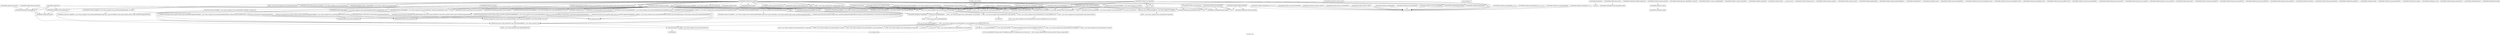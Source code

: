 digraph "Call graph: pair.ll" {
	label="Call graph: pair.ll";

	Node0x55cd1f468b50 [shape=record,label="{_ZN9LAMMPS_NS5Error3oneIJRNSt7__cxx1112basic_stringIcSt11char_traitsIcESaIcEEERPcEEEvRKS7_iSC_DpOT_}"];
	Node0x55cd1f468b50 -> Node0x55cd1f4ecd80;
	Node0x55cd1f468b50 -> Node0x55cd1f471340;
	Node0x55cd1f468b50 -> Node0x55cd1f488890;
	Node0x55cd1f5088f0 [shape=record,label="{__cxx_global_var_init}"];
	Node0x55cd1f5088f0 -> Node0x55cd1f4e8e50;
	Node0x55cd1f5088f0 -> Node0x55cd1f4123a0;
	Node0x55cd1f5088f0 -> Node0x55cd1f53c210;
	Node0x55cd1f5088f0 -> Node0x55cd1f519c00;
	Node0x55cd1f5088f0 -> Node0x55cd1f54eaa0;
	Node0x55cd1f4e8e50 [shape=record,label="{_ZNSaIcEC1Ev}"];
	Node0x55cd1f4123a0 [shape=record,label="{_ZNSt7__cxx1112basic_stringIcSt11char_traitsIcESaIcEEC2IS3_EEPKcRKS3_}"];
	Node0x55cd1f4123a0 -> Node0x55cd1f526080;
	Node0x55cd1f4123a0 -> Node0x55cd1f551f60;
	Node0x55cd1f4123a0 -> Node0x55cd1f4d1360;
	Node0x55cd1f4123a0 -> Node0x55cd1f4ca8d0;
	Node0x55cd1f4123a0 -> Node0x55cd1f55d570;
	Node0x55cd1f56a8c0 [shape=record,label="{__gxx_personality_v0}"];
	Node0x55cd1f519c00 [shape=record,label="{_ZNSaIcED1Ev}"];
	Node0x55cd1f53c210 [shape=record,label="{_ZNSt7__cxx1112basic_stringIcSt11char_traitsIcESaIcEED1Ev}"];
	Node0x55cd1f609a80 [shape=record,label="{__cxx_global_array_dtor}"];
	Node0x55cd1f609a80 -> Node0x55cd1f53c210;
	Node0x55cd1f54eaa0 [shape=record,label="{__cxa_atexit}"];
	Node0x55cd1f5e9110 [shape=record,label="{_ZN9LAMMPS_NS4PairC2EPNS_6LAMMPSE}"];
	Node0x55cd1f5e9110 -> Node0x55cd1f571540;
	Node0x55cd1f5e9110 -> Node0x55cd1f4390d0;
	Node0x55cd1f4131f0 [shape=record,label="{_ZN9LAMMPS_NS6Memory5sfreeEPv}"];
	Node0x55cd1f497b40 [shape=record,label="{__clang_call_terminate}"];
	Node0x55cd1f497b40 -> Node0x55cd1f429b00;
	Node0x55cd1f497b40 -> Node0x55cd1f407f70;
	Node0x55cd1f429b00 [shape=record,label="{__cxa_begin_catch}"];
	Node0x55cd1f407f70 [shape=record,label="{_ZSt9terminatev}"];
	Node0x55cd1f475cf0 [shape=record,label="{_ZN3fmt6v9_lmp6vprintEP8_IO_FILENS0_17basic_string_viewIcEENS0_17basic_format_argsINS0_20basic_format_contextINS0_8appenderEcEEEE}"];
	Node0x55cd1f571540 [shape=record,label="{_ZN9LAMMPS_NS8PointersC2EPNS_6LAMMPSE}"];
	Node0x55cd1f4390d0 [shape=record,label="{sqrt}"];
	Node0x55cd1f4a8580 [shape=record,label="{_ZN9LAMMPS_NS4PairD2Ev}"];
	Node0x55cd1f4a8580 -> Node0x55cd1f4131f0;
	Node0x55cd1f4a8580 -> Node0x55cd1f6c2260;
	Node0x55cd1f4a8580 -> Node0x55cd1f497b40;
	Node0x55cd1f4a8580 -> Node0x55cd1f54e870;
	Node0x55cd1f4a8580 -> Node0x55cd1f66b8e0;
	Node0x55cd1f4a8580 -> Node0x55cd1f6fe2a0;
	Node0x55cd1f4f5310 [shape=record,label="{strlen}"];
	Node0x55cd1f51e170 [shape=record,label="{_ZN9__gnu_cxx11char_traitsIcE2eqERKcS3_}"];
	Node0x55cd1f6c2260 [shape=record,label="{_ZdaPv}"];
	Node0x55cd1f66b8e0 [shape=record,label="{_ZN9LAMMPS_NS6Memory7destroyIdEEvRPT_}"];
	Node0x55cd1f66b8e0 -> Node0x55cd1f4131f0;
	Node0x55cd1f6fe2a0 [shape=record,label="{_ZN9LAMMPS_NS6Memory7destroyIdEEvRPPT_}"];
	Node0x55cd1f6fe2a0 -> Node0x55cd1f4131f0;
	Node0x55cd1f406d90 [shape=record,label="{_ZN9LAMMPS_NS4PairD0Ev}"];
	Node0x55cd1f406d90 -> Node0x55cd1f40bf60;
	Node0x55cd1f40bf60 [shape=record,label="{llvm.trap}"];
	Node0x55cd1f40a990 [shape=record,label="{_ZN9LAMMPS_NS4Pair13modify_paramsEiPPc}"];
	Node0x55cd1f40a990 -> Node0x55cd1f4e8e50;
	Node0x55cd1f40a990 -> Node0x55cd1f4123a0;
	Node0x55cd1f40a990 -> Node0x55cd1f519c00;
	Node0x55cd1f40a990 -> Node0x55cd1f53c210;
	Node0x55cd1f40a990 -> Node0x55cd1f407470;
	Node0x55cd1f40a990 -> Node0x55cd1f4a8070;
	Node0x55cd1f40a990 -> Node0x55cd1f480fe0;
	Node0x55cd1f40a990 -> Node0x55cd1f4bb4c0;
	Node0x55cd1f40a990 -> Node0x55cd1f5110f0;
	Node0x55cd1f40a990 -> Node0x55cd1f519c80;
	Node0x55cd1f40a990 -> Node0x55cd1f711770;
	Node0x55cd1f407470 [shape=record,label="{_ZN9LAMMPS_NS5utils16missing_cmd_argsERKNSt7__cxx1112basic_stringIcSt11char_traitsIcESaIcEEEiS8_PNS_5ErrorE}"];
	Node0x55cd1f4bb4c0 [shape=record,label="{strcmp}"];
	Node0x55cd1f4a8070 [shape=record,label="{_ZN9LAMMPS_NS5Error3allIJRPcEEEvRKNSt7__cxx1112basic_stringIcSt11char_traitsIcESaIcEEEiSB_DpOT_}"];
	Node0x55cd1f4a8070 -> Node0x55cd1f4ecd80;
	Node0x55cd1f4a8070 -> Node0x55cd1f4c3c80;
	Node0x55cd1f4a8070 -> Node0x55cd1f6c7060;
	Node0x55cd1f480fe0 [shape=record,label="{_ZN9LAMMPS_NS5utils7logicalEPKciS2_bPNS_6LAMMPSE}"];
	Node0x55cd1f711770 [shape=record,label="{_ZN9LAMMPS_NS5utils8inumericEPKciS2_bPNS_6LAMMPSE}"];
	Node0x55cd1f519c80 [shape=record,label="{_ZN9LAMMPS_NS5Error3allERKNSt7__cxx1112basic_stringIcSt11char_traitsIcESaIcEEEiS8_}"];
	Node0x55cd1f5110f0 [shape=record,label="{_ZN9LAMMPS_NS5utils7numericEPKciS2_bPNS_6LAMMPSE}"];
	Node0x55cd1f413ac0 [shape=record,label="{_ZN9LAMMPS_NS4Pair4initEv}"];
	Node0x55cd1f413ac0 -> Node0x55cd1f4e8e50;
	Node0x55cd1f413ac0 -> Node0x55cd1f4123a0;
	Node0x55cd1f413ac0 -> Node0x55cd1f519c00;
	Node0x55cd1f413ac0 -> Node0x55cd1f53c210;
	Node0x55cd1f413ac0 -> Node0x55cd1f519c80;
	Node0x55cd1f413ac0 -> Node0x55cd1f40aa10;
	Node0x55cd1f413ac0 -> Node0x55cd1f40aaa0;
	Node0x55cd1f413ac0 -> Node0x55cd1f408310;
	Node0x55cd1f413ac0 -> Node0x55cd1f40a640;
	Node0x55cd1f40a640 [shape=record,label="{_ZN9LAMMPS_NS5Error7warningERKNSt7__cxx1112basic_stringIcSt11char_traitsIcESaIcEEEiS8_}"];
	Node0x55cd1f408310 [shape=record,label="{_ZN9LAMMPS_NS5utils8strmatchERKNSt7__cxx1112basic_stringIcSt11char_traitsIcESaIcEEES8_}"];
	Node0x55cd1f40aaa0 [shape=record,label="{_ZN9LAMMPS_NS5utils7logmesgIJRiRKiRA11_KcRKNSt7__cxx1112basic_stringIcSt11char_traitsIcESaIcEEEEEEvPNS_6LAMMPSESF_DpOT_}"];
	Node0x55cd1f40aaa0 -> Node0x55cd1f4ecd80;
	Node0x55cd1f40aaa0 -> Node0x55cd1f4059d0;
	Node0x55cd1f40aaa0 -> Node0x55cd1f405a80;
	Node0x55cd1f40aa10 [shape=record,label="{_ZN9LAMMPS_NS5utils7logmesgIJRiRKiRKNSt7__cxx1112basic_stringIcSt11char_traitsIcESaIcEEEEEEvPNS_6LAMMPSESC_DpOT_}"];
	Node0x55cd1f40aa10 -> Node0x55cd1f4ecd80;
	Node0x55cd1f40aa10 -> Node0x55cd1f40c1d0;
	Node0x55cd1f40aa10 -> Node0x55cd1f405a80;
	Node0x55cd1f4de080 [shape=record,label="{_ZN9LAMMPS_NS4Pair6reinitEv}"];
	Node0x55cd1f4de080 -> Node0x55cd1f4e8e50;
	Node0x55cd1f4de080 -> Node0x55cd1f4123a0;
	Node0x55cd1f4de080 -> Node0x55cd1f519c00;
	Node0x55cd1f4de080 -> Node0x55cd1f519c80;
	Node0x55cd1f4de080 -> Node0x55cd1f53c210;
	Node0x55cd1f4c55c0 [shape=record,label="{_ZN9LAMMPS_NS4Pair10init_styleEv}"];
	Node0x55cd1f4c55c0 -> Node0x55cd1f43ef20;
	Node0x55cd1f43ef20 [shape=record,label="{_ZN9LAMMPS_NS8Neighbor11add_requestEPNS_4PairEi}"];
	Node0x55cd1f41fc50 [shape=record,label="{_ZN9LAMMPS_NS4Pair9init_listEiPNS_9NeighListE}"];
	Node0x55cd1f70f490 [shape=record,label="{_ZN9LAMMPS_NS4Pair11init_tablesEdPd}"];
	Node0x55cd1f70f490 -> Node0x55cd1f4e8e50;
	Node0x55cd1f70f490 -> Node0x55cd1f4123a0;
	Node0x55cd1f70f490 -> Node0x55cd1f424ec0;
	Node0x55cd1f70f490 -> Node0x55cd1f428e30;
	Node0x55cd1f70f490 -> Node0x55cd1f519c80;
	Node0x55cd1f70f490 -> Node0x55cd1f53c210;
	Node0x55cd1f70f490 -> Node0x55cd1f519c00;
	Node0x55cd1f70f490 -> Node0x55cd1f428280;
	Node0x55cd1f70f490 -> Node0x55cd1f427ac0;
	Node0x55cd1f70f490 -> Node0x55cd1f722be0;
	Node0x55cd1f70f490 -> Node0x55cd1f722c60;
	Node0x55cd1f70f490 -> Node0x55cd1f424bc0;
	Node0x55cd1f70f490 -> Node0x55cd1f4232a0;
	Node0x55cd1f729b60 [shape=record,label="{llvm.umul.with.overflow.i64}"];
	Node0x55cd1f729be0 [shape=record,label="{_Znam}"];
	Node0x55cd1f729c60 [shape=record,label="{_ZSteqIcSt11char_traitsIcESaIcEEbRKNSt7__cxx1112basic_stringIT_T0_T1_EEPKS5_}"];
	Node0x55cd1f729c60 -> Node0x55cd1f4480c0;
	Node0x55cd1f4472e0 [shape=record,label="{_ZN9LAMMPS_NS5utils6strdupERKNSt7__cxx1112basic_stringIcSt11char_traitsIcESaIcEEE}"];
	Node0x55cd1f44c480 [shape=record,label="{_ZN9LAMMPS_NS4Pair8ev_setupEiii}"];
	Node0x55cd1f44c480 -> Node0x55cd1f66b8e0;
	Node0x55cd1f44c480 -> Node0x55cd1f722c60;
	Node0x55cd1f44c480 -> Node0x55cd1f6fe2a0;
	Node0x55cd1f44c480 -> Node0x55cd1f44ece0;
	Node0x55cd1f722be0 [shape=record,label="{_ZN9LAMMPS_NS4Pair11init_bitmapEddiRiS1_S1_S1_}"];
	Node0x55cd1f722be0 -> Node0x55cd1f4e8e50;
	Node0x55cd1f722be0 -> Node0x55cd1f4123a0;
	Node0x55cd1f722be0 -> Node0x55cd1f519c00;
	Node0x55cd1f722be0 -> Node0x55cd1f53c210;
	Node0x55cd1f722be0 -> Node0x55cd1f519c80;
	Node0x55cd1f722be0 -> Node0x55cd1f429d10;
	Node0x55cd1f722be0 -> Node0x55cd1f428fe0;
	Node0x55cd1f722be0 -> Node0x55cd1f40a640;
	Node0x55cd1f722c60 [shape=record,label="{_ZN9LAMMPS_NS6Memory6createIdEEPT_RS3_iPKc}"];
	Node0x55cd1f722c60 -> Node0x55cd1f42a300;
	Node0x55cd1f4232a0 [shape=record,label="{sqrtf}"];
	Node0x55cd1f424bc0 [shape=record,label="{_ZNK9LAMMPS_NS6KSpace5gammaERKd}"];
	Node0x55cd1f424bc0 -> Node0x55cd1f424ec0;
	Node0x55cd1f424ec0 [shape=record,label="{llvm.fmuladd.f64}"];
	Node0x55cd1f427ac0 [shape=record,label="{_ZNK9LAMMPS_NS6KSpace6dgammaERKd}"];
	Node0x55cd1f427ac0 -> Node0x55cd1f424ec0;
	Node0x55cd1f428280 [shape=record,label="{exp}"];
	Node0x55cd1f428e30 [shape=record,label="{erfc}"];
	Node0x55cd1f42cae0 [shape=record,label="{_ZN9LAMMPS_NS4Pair16init_tables_dispEd}"];
	Node0x55cd1f42cae0 -> Node0x55cd1f722be0;
	Node0x55cd1f42cae0 -> Node0x55cd1f722c60;
	Node0x55cd1f42cae0 -> Node0x55cd1f424ec0;
	Node0x55cd1f42cae0 -> Node0x55cd1f428280;
	Node0x55cd1f438640 [shape=record,label="{_ZN9LAMMPS_NS4Pair11free_tablesEv}"];
	Node0x55cd1f438640 -> Node0x55cd1f66b8e0;
	Node0x55cd1f4391a0 [shape=record,label="{_ZN9LAMMPS_NS4Pair16free_disp_tablesEv}"];
	Node0x55cd1f4391a0 -> Node0x55cd1f66b8e0;
	Node0x55cd1f4a2660 [shape=record,label="{_ZN9LAMMPS_NS4Pair10mix_energyEdddd}"];
	Node0x55cd1f4a2660 -> Node0x55cd1f4390d0;
	Node0x55cd1f4a2660 -> Node0x55cd1f428fe0;
	Node0x55cd1f428fe0 [shape=record,label="{_ZN9LAMMPS_NS11MathSpecialL6powintERKdi}"];
	Node0x55cd1f441420 [shape=record,label="{_ZN9LAMMPS_NS4Pair12mix_distanceEdd}"];
	Node0x55cd1f441420 -> Node0x55cd1f4390d0;
	Node0x55cd1f441420 -> Node0x55cd1f428fe0;
	Node0x55cd1f441420 -> Node0x55cd1f429d10;
	Node0x55cd1f429d10 [shape=record,label="{pow}"];
	Node0x55cd1f442540 [shape=record,label="{_ZN9LAMMPS_NS4Pair13compute_dummyEii}"];
	Node0x55cd1f442540 -> Node0x55cd1f442d70;
	Node0x55cd1f442d70 [shape=record,label="{_ZN9LAMMPS_NS4Pair7ev_initEiii}"];
	Node0x55cd1f442d70 -> Node0x55cd1f445640;
	Node0x55cd1f446b50 [shape=record,label="{_ZN9LAMMPS_NS4Pair12read_restartEP8_IO_FILE}"];
	Node0x55cd1f446b50 -> Node0x55cd1f4e8e50;
	Node0x55cd1f446b50 -> Node0x55cd1f4123a0;
	Node0x55cd1f446b50 -> Node0x55cd1f519c00;
	Node0x55cd1f446b50 -> Node0x55cd1f53c210;
	Node0x55cd1f446b50 -> Node0x55cd1f40a640;
	Node0x55cd1f726840 [shape=record,label="{_ZN9LAMMPS_NS4Pair13write_restartEP8_IO_FILE}"];
	Node0x55cd1f726840 -> Node0x55cd1f4e8e50;
	Node0x55cd1f726840 -> Node0x55cd1f4123a0;
	Node0x55cd1f726840 -> Node0x55cd1f519c00;
	Node0x55cd1f726840 -> Node0x55cd1f53c210;
	Node0x55cd1f726840 -> Node0x55cd1f40a640;
	Node0x55cd1f729410 [shape=record,label="{_ZN9LAMMPS_NS4Pair18add_tally_callbackEPNS_7ComputeE}"];
	Node0x55cd1f729410 -> Node0x55cd1f4e8e50;
	Node0x55cd1f729410 -> Node0x55cd1f4123a0;
	Node0x55cd1f729410 -> Node0x55cd1f729720;
	Node0x55cd1f729410 -> Node0x55cd1f519c00;
	Node0x55cd1f729410 -> Node0x55cd1f519c80;
	Node0x55cd1f729410 -> Node0x55cd1f53c210;
	Node0x55cd1f729720 [shape=record,label="{_ZN9LAMMPS_NS6Memory8sreallocEPvlPKc}"];
	Node0x55cd1f7297a0 [shape=record,label="{_ZN9LAMMPS_NS4Pair18del_tally_callbackEPNS_7ComputeE}"];
	Node0x55cd1f729820 [shape=record,label="{_ZN9LAMMPS_NS4Pair16map_element2typeEiPPcb}"];
	Node0x55cd1f729820 -> Node0x55cd1f4e8e50;
	Node0x55cd1f729820 -> Node0x55cd1f4123a0;
	Node0x55cd1f729820 -> Node0x55cd1f519c00;
	Node0x55cd1f729820 -> Node0x55cd1f53c210;
	Node0x55cd1f729820 -> Node0x55cd1f519c80;
	Node0x55cd1f729820 -> Node0x55cd1f4472e0;
	Node0x55cd1f729820 -> Node0x55cd1f729c60;
	Node0x55cd1f729820 -> Node0x55cd1f729be0;
	Node0x55cd1f729820 -> Node0x55cd1f729b60;
	Node0x55cd1f729820 -> Node0x55cd1f6c2260;
	Node0x55cd1f44ece0 [shape=record,label="{_ZN9LAMMPS_NS6Memory6createIdEEPPT_RS4_iiPKc}"];
	Node0x55cd1f44ece0 -> Node0x55cd1f42a300;
	Node0x55cd1f445640 [shape=record,label="{_ZN9LAMMPS_NS4Pair8ev_unsetEv}"];
	Node0x55cd1f44fcf0 [shape=record,label="{_ZN9LAMMPS_NS4Pair8ev_tallyEiiiidddddd}"];
	Node0x55cd1f44fcf0 -> Node0x55cd1f424ec0;
	Node0x55cd1f451ff0 [shape=record,label="{_ZN9LAMMPS_NS4Pair13ev_tally_fullEidddddd}"];
	Node0x55cd1f451ff0 -> Node0x55cd1f424ec0;
	Node0x55cd1f453380 [shape=record,label="{_ZN9LAMMPS_NS4Pair12ev_tally_xyzEiiiidddddddd}"];
	Node0x55cd1f453380 -> Node0x55cd1f424ec0;
	Node0x55cd1f4541c0 [shape=record,label="{_ZN9LAMMPS_NS4Pair17ev_tally_xyz_fullEidddddddd}"];
	Node0x55cd1f4555f0 [shape=record,label="{_ZN9LAMMPS_NS4Pair9ev_tally3EiiiddPdS1_S1_S1_}"];
	Node0x55cd1f4555f0 -> Node0x55cd1f424ec0;
	Node0x55cd1f456120 [shape=record,label="{_ZN9LAMMPS_NS4Pair9ev_tally4EiiiidPdS1_S1_S1_S1_S1_}"];
	Node0x55cd1f456120 -> Node0x55cd1f424ec0;
	Node0x55cd1f457790 [shape=record,label="{_ZN9LAMMPS_NS4Pair14ev_tally_tip4pEiPiPddd}"];
	Node0x55cd1f457790 -> Node0x55cd1f424ec0;
	Node0x55cd1f459040 [shape=record,label="{_ZN9LAMMPS_NS4Pair15v_tally2_newtonEiPdS1_}"];
	Node0x55cd1f45a510 [shape=record,label="{_ZN9LAMMPS_NS4Pair8v_tally2EiidPd}"];
	Node0x55cd1f45b300 [shape=record,label="{_ZN9LAMMPS_NS4Pair8v_tally3EiiiPdS1_S1_S1_}"];
	Node0x55cd1f45b300 -> Node0x55cd1f424ec0;
	Node0x55cd1f45e0c0 [shape=record,label="{_ZN9LAMMPS_NS4Pair8v_tally4EiiiiPdS1_S1_S1_S1_S1_}"];
	Node0x55cd1f45e0c0 -> Node0x55cd1f424ec0;
	Node0x55cd1f45fc10 [shape=record,label="{_ZN9LAMMPS_NS4Pair14v_tally_tensorEiiiidddddd}"];
	Node0x55cd1f45fc10 -> Node0x55cd1f424ec0;
	Node0x55cd1f461200 [shape=record,label="{_ZN9LAMMPS_NS4Pair20virial_fdotr_computeEv}"];
	Node0x55cd1f461200 -> Node0x55cd1f424ec0;
	Node0x55cd1f461f90 [shape=record,label="{_ZN9LAMMPS_NS4Pair10write_fileEiPPc}"];
	Node0x55cd1f461f90 -> Node0x55cd1f4e8e50;
	Node0x55cd1f461f90 -> Node0x55cd1f4123a0;
	Node0x55cd1f461f90 -> Node0x55cd1f482e20;
	Node0x55cd1f461f90 -> Node0x55cd1f519c80;
	Node0x55cd1f461f90 -> Node0x55cd1f53c210;
	Node0x55cd1f461f90 -> Node0x55cd1f519c00;
	Node0x55cd1f461f90 -> Node0x55cd1f47ed70;
	Node0x55cd1f461f90 -> Node0x55cd1f4390d0;
	Node0x55cd1f461f90 -> Node0x55cd1f424ec0;
	Node0x55cd1f461f90 -> Node0x55cd1f722be0;
	Node0x55cd1f461f90 -> Node0x55cd1f5110f0;
	Node0x55cd1f461f90 -> Node0x55cd1f40a640;
	Node0x55cd1f461f90 -> Node0x55cd1f4823b0;
	Node0x55cd1f461f90 -> Node0x55cd1f47f660;
	Node0x55cd1f461f90 -> Node0x55cd1f47ac00;
	Node0x55cd1f461f90 -> Node0x55cd1f476880;
	Node0x55cd1f461f90 -> Node0x55cd1f475cf0;
	Node0x55cd1f461f90 -> Node0x55cd1f711770;
	Node0x55cd1f461f90 -> Node0x55cd1f4739a0;
	Node0x55cd1f461f90 -> Node0x55cd1f471340;
	Node0x55cd1f461f90 -> Node0x55cd1f46f3b0;
	Node0x55cd1f461f90 -> Node0x55cd1f4d1360;
	Node0x55cd1f461f90 -> Node0x55cd1f46e010;
	Node0x55cd1f461f90 -> Node0x55cd1f46cc90;
	Node0x55cd1f461f90 -> Node0x55cd1f470980;
	Node0x55cd1f461f90 -> Node0x55cd1f46ad40;
	Node0x55cd1f461f90 -> Node0x55cd1f469f50;
	Node0x55cd1f461f90 -> Node0x55cd1f468b50;
	Node0x55cd1f461f90 -> Node0x55cd1f467230;
	Node0x55cd1f461f90 -> Node0x55cd1f4bb4c0;
	Node0x55cd1f461f90 -> Node0x55cd1f465ca0;
	Node0x55cd1f461f90 -> Node0x55cd1f464e20;
	Node0x55cd1f461f90 -> Node0x55cd1f463ee0;
	Node0x55cd1f463ee0 [shape=record,label="{_ZN9LAMMPS_NS8platform16file_is_readableERKNSt7__cxx1112basic_stringIcSt11char_traitsIcESaIcEEE}"];
	Node0x55cd1f464e20 [shape=record,label="{_ZN9LAMMPS_NS5utils19get_potential_unitsERKNSt7__cxx1112basic_stringIcSt11char_traitsIcESaIcEEES8_}"];
	Node0x55cd1f465ca0 [shape=record,label="{_ZNKSt7__cxx1112basic_stringIcSt11char_traitsIcESaIcEE5emptyEv}"];
	Node0x55cd1f467230 [shape=record,label="{_ZStneIcSt11char_traitsIcESaIcEEbRKNSt7__cxx1112basic_stringIT_T0_T1_EEPKS5_}"];
	Node0x55cd1f467230 -> Node0x55cd1f729c60;
	Node0x55cd1f469f50 [shape=record,label="{_ZN9LAMMPS_NS5utils18get_potential_dateERKNSt7__cxx1112basic_stringIcSt11char_traitsIcESaIcEEES8_}"];
	Node0x55cd1f46ad40 [shape=record,label="{_ZN9LAMMPS_NS5utils7logmesgIJRNSt7__cxx1112basic_stringIcSt11char_traitsIcESaIcEEES8_EEEvPNS_6LAMMPSERKS7_DpOT_}"];
	Node0x55cd1f46ad40 -> Node0x55cd1f4ecd80;
	Node0x55cd1f46ad40 -> Node0x55cd1f489ae0;
	Node0x55cd1f46ad40 -> Node0x55cd1f405a80;
	Node0x55cd1f46e010 [shape=record,label="{fopen}"];
	Node0x55cd1f46cc90 [shape=record,label="{_ZNKSt7__cxx1112basic_stringIcSt11char_traitsIcESaIcEE5c_strEv}"];
	Node0x55cd1f470980 [shape=record,label="{_ZN9LAMMPS_NS5utils7logmesgIJRNSt7__cxx1112basic_stringIcSt11char_traitsIcESaIcEEES7_EEEvPNS_6LAMMPSERKS7_DpOT_}"];
	Node0x55cd1f470980 -> Node0x55cd1f4ecd80;
	Node0x55cd1f470980 -> Node0x55cd1f489ae0;
	Node0x55cd1f470980 -> Node0x55cd1f405a80;
	Node0x55cd1f46f3b0 [shape=record,label="{_ZN9LAMMPS_NS5utils12current_dateB5cxx11Ev}"];
	Node0x55cd1f47ac00 [shape=record,label="{_ZN9LAMMPS_NS5Error3oneIJRNSt7__cxx1112basic_stringIcSt11char_traitsIcESaIcEEES7_EEEvRKS7_iSA_DpOT_}"];
	Node0x55cd1f47ac00 -> Node0x55cd1f4ecd80;
	Node0x55cd1f47ac00 -> Node0x55cd1f489ae0;
	Node0x55cd1f47ac00 -> Node0x55cd1f488890;
	Node0x55cd1f476880 [shape=record,label="{_ZN9LAMMPS_NS5utils11getsyserrorB5cxx11Ev}"];
	Node0x55cd1f47ed70 [shape=record,label="{fprintf}"];
	Node0x55cd1f47f660 [shape=record,label="{_ZN9LAMMPS_NS5Force4initEv}"];
	Node0x55cd1f4823b0 [shape=record,label="{_ZN9LAMMPS_NS5Force10pair_matchERKNSt7__cxx1112basic_stringIcSt11char_traitsIcESaIcEEEii}"];
	Node0x55cd1f482e20 [shape=record,label="{fclose}"];
	Node0x55cd1f4931d0 [shape=record,label="{_ZN9LAMMPS_NS4Pair15hessian_twobodyEddPdS1_}"];
	Node0x55cd1f4931d0 -> Node0x55cd1f424ec0;
	Node0x55cd1f4b94c0 [shape=record,label="{_ZN9LAMMPS_NS4Pair12memory_usageEv}"];
	Node0x55cd1f4b94c0 -> Node0x55cd1f424ec0;
	Node0x55cd1f49b200 [shape=record,label="{_ZN9LAMMPS_NS4Pair5setupEv}"];
	Node0x55cd1f49c3d0 [shape=record,label="{__cxa_pure_virtual}"];
	Node0x55cd1f49d1f0 [shape=record,label="{_ZN9LAMMPS_NS4Pair13compute_innerEv}"];
	Node0x55cd1f49f000 [shape=record,label="{_ZN9LAMMPS_NS4Pair14compute_middleEv}"];
	Node0x55cd1f49fe80 [shape=record,label="{_ZN9LAMMPS_NS4Pair13compute_outerEii}"];
	Node0x55cd1f4a5250 [shape=record,label="{_ZN9LAMMPS_NS4Pair6singleEiiiidddRd}"];
	Node0x55cd1f6f4cc0 [shape=record,label="{_ZN9LAMMPS_NS4Pair14single_hessianEiiiidPdddRdS1_}"];
	Node0x55cd1f4a9e30 [shape=record,label="{_ZN9LAMMPS_NS4Pair6finishEv}"];
	Node0x55cd1f4aae70 [shape=record,label="{_ZN9LAMMPS_NS4Pair8init_oneEii}"];
	Node0x55cd1f4a6960 [shape=record,label="{_ZN9LAMMPS_NS4Pair11born_matrixEiiiidddRdS1_}"];
	Node0x55cd1f4ab760 [shape=record,label="{_ZN9LAMMPS_NS4Pair22write_restart_settingsEP8_IO_FILE}"];
	Node0x55cd1f4ae360 [shape=record,label="{_ZN9LAMMPS_NS4Pair21read_restart_settingsEP8_IO_FILE}"];
	Node0x55cd1f4ae9d0 [shape=record,label="{_ZN9LAMMPS_NS4Pair10write_dataEP8_IO_FILE}"];
	Node0x55cd1f4afab0 [shape=record,label="{_ZN9LAMMPS_NS4Pair14write_data_allEP8_IO_FILE}"];
	Node0x55cd1f4b52c0 [shape=record,label="{_ZN9LAMMPS_NS4Pair17pack_forward_commEiPiPdiS1_}"];
	Node0x55cd1f4b6a30 [shape=record,label="{_ZN9LAMMPS_NS4Pair19unpack_forward_commEiiPd}"];
	Node0x55cd1f4b60a0 [shape=record,label="{_ZN9LAMMPS_NS4Pair17pack_reverse_commEiiPd}"];
	Node0x55cd1f4bc970 [shape=record,label="{_ZN9LAMMPS_NS4Pair19unpack_reverse_commEiPiPd}"];
	Node0x55cd1f474a60 [shape=record,label="{_ZN9LAMMPS_NS4Pair10reset_gridEv}"];
	Node0x55cd1f4c04e0 [shape=record,label="{_ZN9LAMMPS_NS4Pair17pack_forward_gridEiPviPi}"];
	Node0x55cd1f4c0850 [shape=record,label="{_ZN9LAMMPS_NS4Pair19unpack_forward_gridEiPviPi}"];
	Node0x55cd1f4c15b0 [shape=record,label="{_ZN9LAMMPS_NS4Pair17pack_reverse_gridEiPviPi}"];
	Node0x55cd1f4c4380 [shape=record,label="{_ZN9LAMMPS_NS4Pair19unpack_reverse_gridEiPviPi}"];
	Node0x55cd1f4c4ee0 [shape=record,label="{_ZN9LAMMPS_NS4Pair7extractEPKcRi}"];
	Node0x55cd1f4c6b30 [shape=record,label="{_ZN9LAMMPS_NS4Pair15extract_peratomEPKcRi}"];
	Node0x55cd1f4c74b0 [shape=record,label="{_ZN9LAMMPS_NS4Pair8swap_eamEPdPS1_}"];
	Node0x55cd1f4c8870 [shape=record,label="{_ZN9LAMMPS_NS4Pair8reset_dtEv}"];
	Node0x55cd1f4c9210 [shape=record,label="{_ZN9LAMMPS_NS4Pair15min_xf_pointersEiPPdS2_}"];
	Node0x55cd1f4cb630 [shape=record,label="{_ZN9LAMMPS_NS4Pair10min_xf_getEi}"];
	Node0x55cd1f4cbe60 [shape=record,label="{_ZN9LAMMPS_NS4Pair9min_x_setEi}"];
	Node0x55cd1f4cca30 [shape=record,label="{_ZN9LAMMPS_NS4Pair16transfer_historyEPdS1_ii}"];
	Node0x55cd1f4cce10 [shape=record,label="{_ZN9LAMMPS_NS4Pair8atom2cutEi}"];
	Node0x55cd1f571210 [shape=record,label="{_ZN9LAMMPS_NS4Pair9radii2cutEdd}"];
	Node0x55cd1f54e870 [shape=record,label="{_ZN9LAMMPS_NS8PointersD2Ev}"];
	Node0x55cd1f4d4850 [shape=record,label="{_ZN9LAMMPS_NS8PointersD0Ev}"];
	Node0x55cd1f4d4850 -> Node0x55cd1f54e870;
	Node0x55cd1f4d4850 -> Node0x55cd1f4d9920;
	Node0x55cd1f4d9920 [shape=record,label="{_ZdlPv}"];
	Node0x55cd1f526080 [shape=record,label="{_ZNSt7__cxx1112basic_stringIcSt11char_traitsIcESaIcEE13_M_local_dataEv}"];
	Node0x55cd1f551f60 [shape=record,label="{_ZNSt7__cxx1112basic_stringIcSt11char_traitsIcESaIcEE12_Alloc_hiderC1EPcRKS3_}"];
	Node0x55cd1f4ca8d0 [shape=record,label="{_ZNSt7__cxx1112basic_stringIcSt11char_traitsIcESaIcEE12_M_constructIPKcEEvT_S8_}"];
	Node0x55cd1f4ca8d0 -> Node0x55cd1f4e35c0;
	Node0x55cd1f4d1360 [shape=record,label="{_ZNSt11char_traitsIcE6lengthEPKc}"];
	Node0x55cd1f4d1360 -> Node0x55cd1f4f4140;
	Node0x55cd1f4d1360 -> Node0x55cd1f4f5310;
	Node0x55cd1f55d570 [shape=record,label="{_ZNSt7__cxx1112basic_stringIcSt11char_traitsIcESaIcEE12_Alloc_hiderD2Ev}"];
	Node0x55cd1f55d570 -> Node0x55cd1f4f5c90;
	Node0x55cd1f4e35c0 [shape=record,label="{_ZNSt7__cxx1112basic_stringIcSt11char_traitsIcESaIcEE16_M_construct_auxIPKcEEvT_S8_St12__false_type}"];
	Node0x55cd1f4e35c0 -> Node0x55cd1f4f8f80;
	Node0x55cd1f4f8f80 [shape=record,label="{_ZNSt7__cxx1112basic_stringIcSt11char_traitsIcESaIcEE12_M_constructIPKcEEvT_S8_St20forward_iterator_tag}"];
	Node0x55cd1f4f8f80 -> Node0x55cd1f4fab20;
	Node0x55cd1f4f8f80 -> Node0x55cd1f4fd760;
	Node0x55cd1f4f8f80 -> Node0x55cd1f4fedc0;
	Node0x55cd1f4f8f80 -> Node0x55cd1f5045e0;
	Node0x55cd1f4f8f80 -> Node0x55cd1f505c70;
	Node0x55cd1f4f8f80 -> Node0x55cd1f506d50;
	Node0x55cd1f4f8f80 -> Node0x55cd1f5089f0;
	Node0x55cd1f4f8f80 -> Node0x55cd1f5095f0;
	Node0x55cd1f4f8f80 -> Node0x55cd1f429b00;
	Node0x55cd1f4f8f80 -> Node0x55cd1f50ae20;
	Node0x55cd1f4f8f80 -> Node0x55cd1f50bca0;
	Node0x55cd1f4f8f80 -> Node0x55cd1f50cda0;
	Node0x55cd1f4f8f80 -> Node0x55cd1f50dc20;
	Node0x55cd1f4f8f80 -> Node0x55cd1f497b40;
	Node0x55cd1f4fab20 [shape=record,label="{_ZN9__gnu_cxx17__is_null_pointerIKcEEbPT_}"];
	Node0x55cd1f4fd760 [shape=record,label="{_ZSt19__throw_logic_errorPKc}"];
	Node0x55cd1f4fedc0 [shape=record,label="{_ZSt8distanceIPKcENSt15iterator_traitsIT_E15difference_typeES3_S3_}"];
	Node0x55cd1f4fedc0 -> Node0x55cd1f50ec70;
	Node0x55cd1f4fedc0 -> Node0x55cd1f511730;
	Node0x55cd1f505c70 [shape=record,label="{_ZNSt7__cxx1112basic_stringIcSt11char_traitsIcESaIcEE7_M_dataEPc}"];
	Node0x55cd1f5045e0 [shape=record,label="{_ZNSt7__cxx1112basic_stringIcSt11char_traitsIcESaIcEE9_M_createERmm}"];
	Node0x55cd1f506d50 [shape=record,label="{_ZNSt7__cxx1112basic_stringIcSt11char_traitsIcESaIcEE11_M_capacityEm}"];
	Node0x55cd1f5095f0 [shape=record,label="{_ZNSt7__cxx1112basic_stringIcSt11char_traitsIcESaIcEE13_S_copy_charsEPcPKcS7_}"];
	Node0x55cd1f5089f0 [shape=record,label="{_ZNKSt7__cxx1112basic_stringIcSt11char_traitsIcESaIcEE7_M_dataEv}"];
	Node0x55cd1f50ae20 [shape=record,label="{_ZNSt7__cxx1112basic_stringIcSt11char_traitsIcESaIcEE10_M_disposeEv}"];
	Node0x55cd1f50bca0 [shape=record,label="{__cxa_rethrow}"];
	Node0x55cd1f50cda0 [shape=record,label="{__cxa_end_catch}"];
	Node0x55cd1f50dc20 [shape=record,label="{_ZNSt7__cxx1112basic_stringIcSt11char_traitsIcESaIcEE13_M_set_lengthEm}"];
	Node0x55cd1f511730 [shape=record,label="{_ZSt10__distanceIPKcENSt15iterator_traitsIT_E15difference_typeES3_S3_St26random_access_iterator_tag}"];
	Node0x55cd1f50ec70 [shape=record,label="{_ZSt19__iterator_categoryIPKcENSt15iterator_traitsIT_E17iterator_categoryERKS3_}"];
	Node0x55cd1f4f4140 [shape=record,label="{_ZN9__gnu_cxx11char_traitsIcE6lengthEPKc}"];
	Node0x55cd1f4f4140 -> Node0x55cd1f51e170;
	Node0x55cd1f4f5c90 [shape=record,label="{_ZNSaIcED2Ev}"];
	Node0x55cd1f6c7060 [shape=record,label="{_ZN9LAMMPS_NS5Error4_allERKNSt7__cxx1112basic_stringIcSt11char_traitsIcESaIcEEEiN3fmt6v9_lmp17basic_string_viewIcEENSA_17basic_format_argsINSA_20basic_format_contextINSA_8appenderEcEEEE}"];
	Node0x55cd1f4ecd80 [shape=record,label="{_ZN3fmt6v9_lmp17basic_string_viewIcEC2ISt11char_traitsIcESaIcEEERKNSt7__cxx1112basic_stringIcT_T0_EE}"];
	Node0x55cd1f4ecd80 -> Node0x55cd1f520680;
	Node0x55cd1f4ecd80 -> Node0x55cd1f525140;
	Node0x55cd1f4c3c80 [shape=record,label="{_ZN3fmt6v9_lmp16make_format_argsINS0_20basic_format_contextINS0_8appenderEcEEJRPcEEENS0_16format_arg_storeIT_JDpNSt9remove_cvINSt16remove_referenceIT0_E4typeEE4typeEEEEDpOSB_}"];
	Node0x55cd1f4c3c80 -> Node0x55cd1f4739a0;
	Node0x55cd1f520680 [shape=record,label="{_ZNKSt7__cxx1112basic_stringIcSt11char_traitsIcESaIcEE4dataEv}"];
	Node0x55cd1f525140 [shape=record,label="{_ZNKSt7__cxx1112basic_stringIcSt11char_traitsIcESaIcEE4sizeEv}"];
	Node0x55cd1f4739a0 [shape=record,label="{llvm.memcpy.p0.p0.i64}"];
	Node0x55cd1f405a80 [shape=record,label="{_ZN9LAMMPS_NS5utils15fmtargs_logmesgEPNS_6LAMMPSEN3fmt6v9_lmp17basic_string_viewIcEENS4_17basic_format_argsINS4_20basic_format_contextINS4_8appenderEcEEEE}"];
	Node0x55cd1f4059d0 [shape=record,label="{_ZN3fmt6v9_lmp16make_format_argsINS0_20basic_format_contextINS0_8appenderEcEEJRiRKiRA11_KcRKNSt7__cxx1112basic_stringIcSt11char_traitsIcESaIcEEEEEENS0_16format_arg_storeIT_JDpNSt9remove_cvINSt16remove_referenceIT0_E4typeEE4typeEEEEDpOSN_}"];
	Node0x55cd1f4059d0 -> Node0x55cd1f52eee0;
	Node0x55cd1f4059d0 -> Node0x55cd1f4739a0;
	Node0x55cd1f4059d0 -> Node0x55cd1f52f630;
	Node0x55cd1f4059d0 -> Node0x55cd1f532070;
	Node0x55cd1f52f630 [shape=record,label="{_ZNK3fmt6v9_lmp17basic_string_viewIcE4dataEv}"];
	Node0x55cd1f532070 [shape=record,label="{_ZNK3fmt6v9_lmp17basic_string_viewIcE4sizeEv}"];
	Node0x55cd1f52eee0 [shape=record,label="{_ZN3fmt6v9_lmp6detail14to_string_viewIcSt11char_traitsIcESaIcEEENS0_17basic_string_viewIT_EERKNSt7__cxx1112basic_stringIS7_T0_T1_EE}"];
	Node0x55cd1f52eee0 -> Node0x55cd1f4ecd80;
	Node0x55cd1f40c1d0 [shape=record,label="{_ZN3fmt6v9_lmp16make_format_argsINS0_20basic_format_contextINS0_8appenderEcEEJRiRKiRKNSt7__cxx1112basic_stringIcSt11char_traitsIcESaIcEEEEEENS0_16format_arg_storeIT_JDpNSt9remove_cvINSt16remove_referenceIT0_E4typeEE4typeEEEEDpOSK_}"];
	Node0x55cd1f40c1d0 -> Node0x55cd1f52eee0;
	Node0x55cd1f40c1d0 -> Node0x55cd1f4739a0;
	Node0x55cd1f40c1d0 -> Node0x55cd1f52f630;
	Node0x55cd1f40c1d0 -> Node0x55cd1f532070;
	Node0x55cd1f42a300 [shape=record,label="{_ZN9LAMMPS_NS6Memory7smallocElPKc}"];
	Node0x55cd1f4480c0 [shape=record,label="{_ZNKSt7__cxx1112basic_stringIcSt11char_traitsIcESaIcEE7compareEPKc}"];
	Node0x55cd1f488890 [shape=record,label="{_ZN9LAMMPS_NS5Error4_oneERKNSt7__cxx1112basic_stringIcSt11char_traitsIcESaIcEEEiN3fmt6v9_lmp17basic_string_viewIcEENSA_17basic_format_argsINSA_20basic_format_contextINSA_8appenderEcEEEE}"];
	Node0x55cd1f471340 [shape=record,label="{_ZN3fmt6v9_lmp16make_format_argsINS0_20basic_format_contextINS0_8appenderEcEEJRNSt7__cxx1112basic_stringIcSt11char_traitsIcESaIcEEERPcEEENS0_16format_arg_storeIT_JDpNSt9remove_cvINSt16remove_referenceIT0_E4typeEE4typeEEEEDpOSI_}"];
	Node0x55cd1f471340 -> Node0x55cd1f52eee0;
	Node0x55cd1f471340 -> Node0x55cd1f4739a0;
	Node0x55cd1f471340 -> Node0x55cd1f52f630;
	Node0x55cd1f471340 -> Node0x55cd1f532070;
	Node0x55cd1f489ae0 [shape=record,label="{_ZN3fmt6v9_lmp16make_format_argsINS0_20basic_format_contextINS0_8appenderEcEEJRNSt7__cxx1112basic_stringIcSt11char_traitsIcESaIcEEESB_EEENS0_16format_arg_storeIT_JDpNSt9remove_cvINSt16remove_referenceIT0_E4typeEE4typeEEEEDpOSG_}"];
	Node0x55cd1f489ae0 -> Node0x55cd1f52eee0;
	Node0x55cd1f489ae0 -> Node0x55cd1f4739a0;
	Node0x55cd1f489ae0 -> Node0x55cd1f52f630;
	Node0x55cd1f489ae0 -> Node0x55cd1f532070;
	Node0x55cd1f72e570 [shape=record,label="{_GLOBAL__sub_I_pair.cpp}"];
	Node0x55cd1f72e570 -> Node0x55cd1f5088f0;
}
